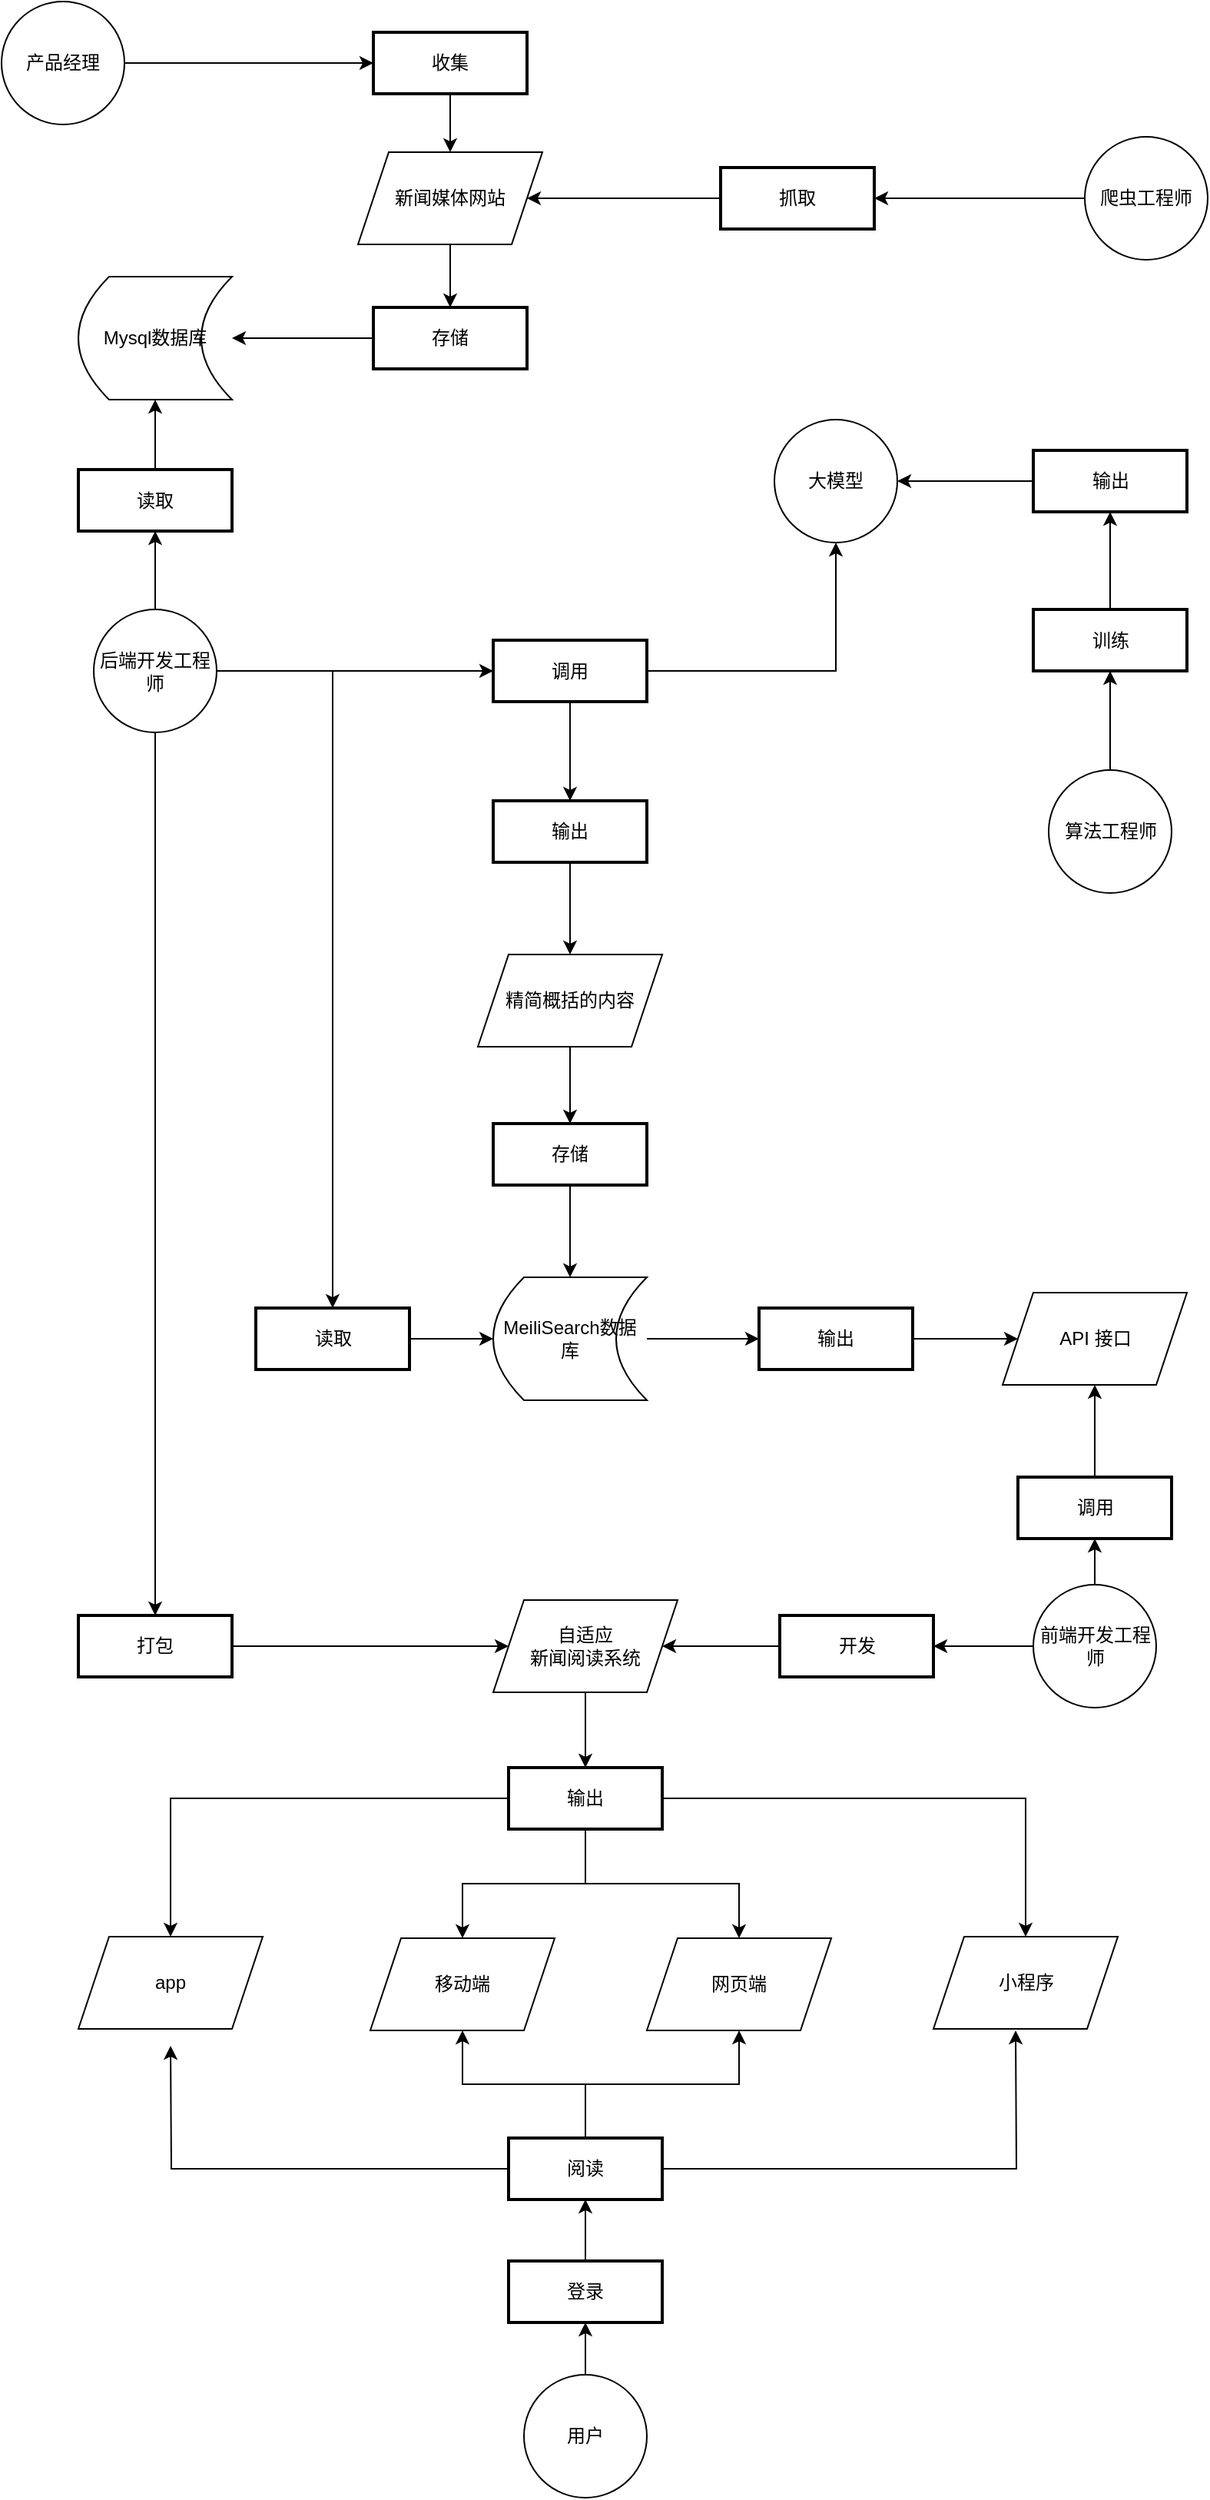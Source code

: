 <mxfile version="24.8.0">
  <diagram name="Page-1" id="edf60f1a-56cd-e834-aa8a-f176f3a09ee4">
    <mxGraphModel dx="1084" dy="919" grid="1" gridSize="10" guides="1" tooltips="1" connect="1" arrows="1" fold="1" page="1" pageScale="1" pageWidth="1100" pageHeight="850" background="none" math="0" shadow="0">
      <root>
        <mxCell id="0" />
        <mxCell id="1" parent="0" />
        <mxCell id="C-Q3ciUpYbMfR-4Uyct9-64" value="" style="edgeStyle=orthogonalEdgeStyle;rounded=0;orthogonalLoop=1;jettySize=auto;html=1;" edge="1" parent="1" source="C-Q3ciUpYbMfR-4Uyct9-5" target="C-Q3ciUpYbMfR-4Uyct9-29">
          <mxGeometry relative="1" as="geometry" />
        </mxCell>
        <mxCell id="C-Q3ciUpYbMfR-4Uyct9-5" value="输出" style="whiteSpace=wrap;strokeWidth=2;" vertex="1" parent="1">
          <mxGeometry x="901.5" y="332" width="100" height="40" as="geometry" />
        </mxCell>
        <mxCell id="C-Q3ciUpYbMfR-4Uyct9-52" value="" style="edgeStyle=orthogonalEdgeStyle;rounded=0;orthogonalLoop=1;jettySize=auto;html=1;" edge="1" parent="1" source="C-Q3ciUpYbMfR-4Uyct9-18" target="C-Q3ciUpYbMfR-4Uyct9-19">
          <mxGeometry relative="1" as="geometry" />
        </mxCell>
        <mxCell id="C-Q3ciUpYbMfR-4Uyct9-18" value="产品经理" style="ellipse;whiteSpace=wrap;html=1;aspect=fixed;" vertex="1" parent="1">
          <mxGeometry x="230" y="40" width="80" height="80" as="geometry" />
        </mxCell>
        <mxCell id="C-Q3ciUpYbMfR-4Uyct9-54" value="" style="edgeStyle=orthogonalEdgeStyle;rounded=0;orthogonalLoop=1;jettySize=auto;html=1;" edge="1" parent="1" source="C-Q3ciUpYbMfR-4Uyct9-19" target="C-Q3ciUpYbMfR-4Uyct9-20">
          <mxGeometry relative="1" as="geometry" />
        </mxCell>
        <mxCell id="C-Q3ciUpYbMfR-4Uyct9-19" value="收集" style="whiteSpace=wrap;strokeWidth=2;" vertex="1" parent="1">
          <mxGeometry x="472" y="60" width="100" height="40" as="geometry" />
        </mxCell>
        <mxCell id="C-Q3ciUpYbMfR-4Uyct9-55" value="" style="edgeStyle=orthogonalEdgeStyle;rounded=0;orthogonalLoop=1;jettySize=auto;html=1;" edge="1" parent="1" source="C-Q3ciUpYbMfR-4Uyct9-20" target="C-Q3ciUpYbMfR-4Uyct9-24">
          <mxGeometry relative="1" as="geometry" />
        </mxCell>
        <mxCell id="C-Q3ciUpYbMfR-4Uyct9-20" value="新闻媒体网站" style="shape=parallelogram;perimeter=parallelogramPerimeter;whiteSpace=wrap;html=1;fixedSize=1;" vertex="1" parent="1">
          <mxGeometry x="462" y="138" width="120" height="60" as="geometry" />
        </mxCell>
        <mxCell id="C-Q3ciUpYbMfR-4Uyct9-90" style="edgeStyle=orthogonalEdgeStyle;rounded=0;orthogonalLoop=1;jettySize=auto;html=1;entryDx=0;entryDy=0;" edge="1" parent="1" source="C-Q3ciUpYbMfR-4Uyct9-22" target="C-Q3ciUpYbMfR-4Uyct9-23">
          <mxGeometry relative="1" as="geometry">
            <mxPoint x="900" y="160" as="targetPoint" />
          </mxGeometry>
        </mxCell>
        <mxCell id="C-Q3ciUpYbMfR-4Uyct9-22" value="爬虫工程师" style="ellipse;whiteSpace=wrap;html=1;aspect=fixed;" vertex="1" parent="1">
          <mxGeometry x="935" y="128" width="80" height="80" as="geometry" />
        </mxCell>
        <mxCell id="C-Q3ciUpYbMfR-4Uyct9-53" value="" style="edgeStyle=orthogonalEdgeStyle;rounded=0;orthogonalLoop=1;jettySize=auto;html=1;" edge="1" parent="1" source="C-Q3ciUpYbMfR-4Uyct9-23" target="C-Q3ciUpYbMfR-4Uyct9-20">
          <mxGeometry relative="1" as="geometry" />
        </mxCell>
        <mxCell id="C-Q3ciUpYbMfR-4Uyct9-23" value="抓取" style="whiteSpace=wrap;strokeWidth=2;" vertex="1" parent="1">
          <mxGeometry x="698" y="148" width="100" height="40" as="geometry" />
        </mxCell>
        <mxCell id="C-Q3ciUpYbMfR-4Uyct9-56" value="" style="edgeStyle=orthogonalEdgeStyle;rounded=0;orthogonalLoop=1;jettySize=auto;html=1;" edge="1" parent="1" source="C-Q3ciUpYbMfR-4Uyct9-24" target="C-Q3ciUpYbMfR-4Uyct9-25">
          <mxGeometry relative="1" as="geometry" />
        </mxCell>
        <mxCell id="C-Q3ciUpYbMfR-4Uyct9-24" value="存储" style="whiteSpace=wrap;strokeWidth=2;" vertex="1" parent="1">
          <mxGeometry x="472" y="239" width="100" height="40" as="geometry" />
        </mxCell>
        <mxCell id="C-Q3ciUpYbMfR-4Uyct9-25" value="Mysql数据库" style="shape=dataStorage;whiteSpace=wrap;html=1;fixedSize=1;" vertex="1" parent="1">
          <mxGeometry x="280" y="219" width="100" height="80" as="geometry" />
        </mxCell>
        <mxCell id="C-Q3ciUpYbMfR-4Uyct9-59" value="" style="edgeStyle=orthogonalEdgeStyle;rounded=0;orthogonalLoop=1;jettySize=auto;html=1;" edge="1" parent="1" source="C-Q3ciUpYbMfR-4Uyct9-26" target="C-Q3ciUpYbMfR-4Uyct9-27">
          <mxGeometry relative="1" as="geometry" />
        </mxCell>
        <mxCell id="C-Q3ciUpYbMfR-4Uyct9-60" value="" style="edgeStyle=orthogonalEdgeStyle;rounded=0;orthogonalLoop=1;jettySize=auto;html=1;" edge="1" parent="1" source="C-Q3ciUpYbMfR-4Uyct9-26" target="C-Q3ciUpYbMfR-4Uyct9-28">
          <mxGeometry relative="1" as="geometry" />
        </mxCell>
        <mxCell id="C-Q3ciUpYbMfR-4Uyct9-93" style="edgeStyle=orthogonalEdgeStyle;rounded=0;orthogonalLoop=1;jettySize=auto;html=1;" edge="1" parent="1" source="C-Q3ciUpYbMfR-4Uyct9-26" target="C-Q3ciUpYbMfR-4Uyct9-35">
          <mxGeometry relative="1" as="geometry" />
        </mxCell>
        <mxCell id="C-Q3ciUpYbMfR-4Uyct9-99" style="edgeStyle=orthogonalEdgeStyle;rounded=0;orthogonalLoop=1;jettySize=auto;html=1;" edge="1" parent="1" source="C-Q3ciUpYbMfR-4Uyct9-26" target="C-Q3ciUpYbMfR-4Uyct9-42">
          <mxGeometry relative="1" as="geometry" />
        </mxCell>
        <mxCell id="C-Q3ciUpYbMfR-4Uyct9-26" value="后端开发工程师" style="ellipse;whiteSpace=wrap;html=1;aspect=fixed;" vertex="1" parent="1">
          <mxGeometry x="290" y="435.5" width="80" height="80" as="geometry" />
        </mxCell>
        <mxCell id="C-Q3ciUpYbMfR-4Uyct9-57" value="" style="edgeStyle=orthogonalEdgeStyle;rounded=0;orthogonalLoop=1;jettySize=auto;html=1;" edge="1" parent="1" source="C-Q3ciUpYbMfR-4Uyct9-27" target="C-Q3ciUpYbMfR-4Uyct9-25">
          <mxGeometry relative="1" as="geometry" />
        </mxCell>
        <mxCell id="C-Q3ciUpYbMfR-4Uyct9-27" value="读取" style="whiteSpace=wrap;strokeWidth=2;" vertex="1" parent="1">
          <mxGeometry x="280" y="344.5" width="100" height="40" as="geometry" />
        </mxCell>
        <mxCell id="C-Q3ciUpYbMfR-4Uyct9-61" value="" style="edgeStyle=orthogonalEdgeStyle;rounded=0;orthogonalLoop=1;jettySize=auto;html=1;" edge="1" parent="1" source="C-Q3ciUpYbMfR-4Uyct9-28" target="C-Q3ciUpYbMfR-4Uyct9-29">
          <mxGeometry relative="1" as="geometry" />
        </mxCell>
        <mxCell id="C-Q3ciUpYbMfR-4Uyct9-65" value="" style="edgeStyle=orthogonalEdgeStyle;rounded=0;orthogonalLoop=1;jettySize=auto;html=1;" edge="1" parent="1" source="C-Q3ciUpYbMfR-4Uyct9-28" target="C-Q3ciUpYbMfR-4Uyct9-36">
          <mxGeometry relative="1" as="geometry" />
        </mxCell>
        <mxCell id="C-Q3ciUpYbMfR-4Uyct9-28" value="调用" style="whiteSpace=wrap;strokeWidth=2;" vertex="1" parent="1">
          <mxGeometry x="550" y="455.5" width="100" height="40" as="geometry" />
        </mxCell>
        <mxCell id="C-Q3ciUpYbMfR-4Uyct9-29" value="大模型" style="ellipse;whiteSpace=wrap;html=1;aspect=fixed;" vertex="1" parent="1">
          <mxGeometry x="733" y="312" width="80" height="80" as="geometry" />
        </mxCell>
        <mxCell id="C-Q3ciUpYbMfR-4Uyct9-62" value="" style="edgeStyle=orthogonalEdgeStyle;rounded=0;orthogonalLoop=1;jettySize=auto;html=1;" edge="1" parent="1" source="C-Q3ciUpYbMfR-4Uyct9-30" target="C-Q3ciUpYbMfR-4Uyct9-31">
          <mxGeometry relative="1" as="geometry" />
        </mxCell>
        <mxCell id="C-Q3ciUpYbMfR-4Uyct9-30" value="算法工程师" style="ellipse;whiteSpace=wrap;html=1;aspect=fixed;" vertex="1" parent="1">
          <mxGeometry x="911.5" y="540" width="80" height="80" as="geometry" />
        </mxCell>
        <mxCell id="C-Q3ciUpYbMfR-4Uyct9-63" value="" style="edgeStyle=orthogonalEdgeStyle;rounded=0;orthogonalLoop=1;jettySize=auto;html=1;" edge="1" parent="1" source="C-Q3ciUpYbMfR-4Uyct9-31" target="C-Q3ciUpYbMfR-4Uyct9-5">
          <mxGeometry relative="1" as="geometry" />
        </mxCell>
        <mxCell id="C-Q3ciUpYbMfR-4Uyct9-31" value="训练" style="whiteSpace=wrap;strokeWidth=2;" vertex="1" parent="1">
          <mxGeometry x="901.5" y="435.5" width="100" height="40" as="geometry" />
        </mxCell>
        <mxCell id="C-Q3ciUpYbMfR-4Uyct9-67" value="" style="edgeStyle=orthogonalEdgeStyle;rounded=0;orthogonalLoop=1;jettySize=auto;html=1;" edge="1" parent="1" source="C-Q3ciUpYbMfR-4Uyct9-32" target="C-Q3ciUpYbMfR-4Uyct9-33">
          <mxGeometry relative="1" as="geometry" />
        </mxCell>
        <mxCell id="C-Q3ciUpYbMfR-4Uyct9-32" value="精简概括的内容" style="shape=parallelogram;perimeter=parallelogramPerimeter;whiteSpace=wrap;html=1;fixedSize=1;" vertex="1" parent="1">
          <mxGeometry x="540" y="660" width="120" height="60" as="geometry" />
        </mxCell>
        <mxCell id="C-Q3ciUpYbMfR-4Uyct9-68" value="" style="edgeStyle=orthogonalEdgeStyle;rounded=0;orthogonalLoop=1;jettySize=auto;html=1;" edge="1" parent="1" source="C-Q3ciUpYbMfR-4Uyct9-33" target="C-Q3ciUpYbMfR-4Uyct9-34">
          <mxGeometry relative="1" as="geometry" />
        </mxCell>
        <mxCell id="C-Q3ciUpYbMfR-4Uyct9-33" value="存储" style="whiteSpace=wrap;strokeWidth=2;" vertex="1" parent="1">
          <mxGeometry x="550" y="770" width="100" height="40" as="geometry" />
        </mxCell>
        <mxCell id="C-Q3ciUpYbMfR-4Uyct9-79" value="" style="edgeStyle=orthogonalEdgeStyle;rounded=0;orthogonalLoop=1;jettySize=auto;html=1;" edge="1" parent="1" source="C-Q3ciUpYbMfR-4Uyct9-34" target="C-Q3ciUpYbMfR-4Uyct9-71">
          <mxGeometry relative="1" as="geometry" />
        </mxCell>
        <mxCell id="C-Q3ciUpYbMfR-4Uyct9-34" value="MeiliSearch数据库" style="shape=dataStorage;whiteSpace=wrap;html=1;fixedSize=1;" vertex="1" parent="1">
          <mxGeometry x="550" y="870" width="100" height="80" as="geometry" />
        </mxCell>
        <mxCell id="C-Q3ciUpYbMfR-4Uyct9-98" value="" style="edgeStyle=orthogonalEdgeStyle;rounded=0;orthogonalLoop=1;jettySize=auto;html=1;" edge="1" parent="1" source="C-Q3ciUpYbMfR-4Uyct9-35" target="C-Q3ciUpYbMfR-4Uyct9-34">
          <mxGeometry relative="1" as="geometry" />
        </mxCell>
        <mxCell id="C-Q3ciUpYbMfR-4Uyct9-35" value="读取" style="whiteSpace=wrap;strokeWidth=2;" vertex="1" parent="1">
          <mxGeometry x="395.5" y="890" width="100" height="40" as="geometry" />
        </mxCell>
        <mxCell id="C-Q3ciUpYbMfR-4Uyct9-66" value="" style="edgeStyle=orthogonalEdgeStyle;rounded=0;orthogonalLoop=1;jettySize=auto;html=1;" edge="1" parent="1" source="C-Q3ciUpYbMfR-4Uyct9-36" target="C-Q3ciUpYbMfR-4Uyct9-32">
          <mxGeometry relative="1" as="geometry" />
        </mxCell>
        <mxCell id="C-Q3ciUpYbMfR-4Uyct9-36" value="输出" style="whiteSpace=wrap;strokeWidth=2;" vertex="1" parent="1">
          <mxGeometry x="550" y="560" width="100" height="40" as="geometry" />
        </mxCell>
        <mxCell id="C-Q3ciUpYbMfR-4Uyct9-37" value="API 接口" style="shape=parallelogram;perimeter=parallelogramPerimeter;whiteSpace=wrap;html=1;fixedSize=1;" vertex="1" parent="1">
          <mxGeometry x="881.5" y="880" width="120" height="60" as="geometry" />
        </mxCell>
        <mxCell id="C-Q3ciUpYbMfR-4Uyct9-74" value="" style="edgeStyle=orthogonalEdgeStyle;rounded=0;orthogonalLoop=1;jettySize=auto;html=1;" edge="1" parent="1" source="C-Q3ciUpYbMfR-4Uyct9-38" target="C-Q3ciUpYbMfR-4Uyct9-39">
          <mxGeometry relative="1" as="geometry" />
        </mxCell>
        <mxCell id="C-Q3ciUpYbMfR-4Uyct9-76" value="" style="edgeStyle=orthogonalEdgeStyle;rounded=0;orthogonalLoop=1;jettySize=auto;html=1;" edge="1" parent="1" source="C-Q3ciUpYbMfR-4Uyct9-38" target="C-Q3ciUpYbMfR-4Uyct9-40">
          <mxGeometry relative="1" as="geometry" />
        </mxCell>
        <mxCell id="C-Q3ciUpYbMfR-4Uyct9-38" value="前端开发工程师" style="ellipse;whiteSpace=wrap;html=1;aspect=fixed;" vertex="1" parent="1">
          <mxGeometry x="901.5" y="1070" width="80" height="80" as="geometry" />
        </mxCell>
        <mxCell id="C-Q3ciUpYbMfR-4Uyct9-75" value="" style="edgeStyle=orthogonalEdgeStyle;rounded=0;orthogonalLoop=1;jettySize=auto;html=1;" edge="1" parent="1" source="C-Q3ciUpYbMfR-4Uyct9-39" target="C-Q3ciUpYbMfR-4Uyct9-37">
          <mxGeometry relative="1" as="geometry" />
        </mxCell>
        <mxCell id="C-Q3ciUpYbMfR-4Uyct9-39" value="调用" style="whiteSpace=wrap;strokeWidth=2;" vertex="1" parent="1">
          <mxGeometry x="891.5" y="1000" width="100" height="40" as="geometry" />
        </mxCell>
        <mxCell id="C-Q3ciUpYbMfR-4Uyct9-77" value="" style="edgeStyle=orthogonalEdgeStyle;rounded=0;orthogonalLoop=1;jettySize=auto;html=1;" edge="1" parent="1" source="C-Q3ciUpYbMfR-4Uyct9-40" target="C-Q3ciUpYbMfR-4Uyct9-41">
          <mxGeometry relative="1" as="geometry" />
        </mxCell>
        <mxCell id="C-Q3ciUpYbMfR-4Uyct9-40" value="开发" style="whiteSpace=wrap;strokeWidth=2;" vertex="1" parent="1">
          <mxGeometry x="736.5" y="1090" width="100" height="40" as="geometry" />
        </mxCell>
        <mxCell id="C-Q3ciUpYbMfR-4Uyct9-87" value="" style="edgeStyle=orthogonalEdgeStyle;rounded=0;orthogonalLoop=1;jettySize=auto;html=1;" edge="1" parent="1" source="C-Q3ciUpYbMfR-4Uyct9-41" target="C-Q3ciUpYbMfR-4Uyct9-86">
          <mxGeometry relative="1" as="geometry" />
        </mxCell>
        <mxCell id="C-Q3ciUpYbMfR-4Uyct9-41" value="自适应&lt;br&gt;新闻阅读系统" style="shape=parallelogram;perimeter=parallelogramPerimeter;whiteSpace=wrap;html=1;fixedSize=1;" vertex="1" parent="1">
          <mxGeometry x="550" y="1080" width="120" height="60" as="geometry" />
        </mxCell>
        <mxCell id="C-Q3ciUpYbMfR-4Uyct9-81" value="" style="edgeStyle=orthogonalEdgeStyle;rounded=0;orthogonalLoop=1;jettySize=auto;html=1;" edge="1" parent="1" source="C-Q3ciUpYbMfR-4Uyct9-42" target="C-Q3ciUpYbMfR-4Uyct9-41">
          <mxGeometry relative="1" as="geometry" />
        </mxCell>
        <mxCell id="C-Q3ciUpYbMfR-4Uyct9-42" value="打包" style="whiteSpace=wrap;strokeWidth=2;" vertex="1" parent="1">
          <mxGeometry x="280" y="1090" width="100" height="40" as="geometry" />
        </mxCell>
        <mxCell id="C-Q3ciUpYbMfR-4Uyct9-100" value="" style="edgeStyle=orthogonalEdgeStyle;rounded=0;orthogonalLoop=1;jettySize=auto;html=1;" edge="1" parent="1" source="C-Q3ciUpYbMfR-4Uyct9-47" target="C-Q3ciUpYbMfR-4Uyct9-48">
          <mxGeometry relative="1" as="geometry" />
        </mxCell>
        <mxCell id="C-Q3ciUpYbMfR-4Uyct9-47" value="用户" style="ellipse;whiteSpace=wrap;html=1;aspect=fixed;" vertex="1" parent="1">
          <mxGeometry x="570" y="1584" width="80" height="80" as="geometry" />
        </mxCell>
        <mxCell id="C-Q3ciUpYbMfR-4Uyct9-101" value="" style="edgeStyle=orthogonalEdgeStyle;rounded=0;orthogonalLoop=1;jettySize=auto;html=1;" edge="1" parent="1" source="C-Q3ciUpYbMfR-4Uyct9-48" target="C-Q3ciUpYbMfR-4Uyct9-49">
          <mxGeometry relative="1" as="geometry" />
        </mxCell>
        <mxCell id="C-Q3ciUpYbMfR-4Uyct9-48" value="登录" style="whiteSpace=wrap;strokeWidth=2;" vertex="1" parent="1">
          <mxGeometry x="560" y="1510" width="100" height="40" as="geometry" />
        </mxCell>
        <mxCell id="C-Q3ciUpYbMfR-4Uyct9-102" style="edgeStyle=orthogonalEdgeStyle;rounded=0;orthogonalLoop=1;jettySize=auto;html=1;" edge="1" parent="1" source="C-Q3ciUpYbMfR-4Uyct9-49">
          <mxGeometry relative="1" as="geometry">
            <mxPoint x="340" y="1370" as="targetPoint" />
          </mxGeometry>
        </mxCell>
        <mxCell id="C-Q3ciUpYbMfR-4Uyct9-105" style="edgeStyle=orthogonalEdgeStyle;rounded=0;orthogonalLoop=1;jettySize=auto;html=1;" edge="1" parent="1" source="C-Q3ciUpYbMfR-4Uyct9-49">
          <mxGeometry relative="1" as="geometry">
            <mxPoint x="890" y="1360" as="targetPoint" />
          </mxGeometry>
        </mxCell>
        <mxCell id="C-Q3ciUpYbMfR-4Uyct9-49" value="阅读" style="whiteSpace=wrap;strokeWidth=2;" vertex="1" parent="1">
          <mxGeometry x="560" y="1430" width="100" height="40" as="geometry" />
        </mxCell>
        <mxCell id="C-Q3ciUpYbMfR-4Uyct9-73" value="" style="edgeStyle=orthogonalEdgeStyle;rounded=0;orthogonalLoop=1;jettySize=auto;html=1;" edge="1" parent="1" source="C-Q3ciUpYbMfR-4Uyct9-71" target="C-Q3ciUpYbMfR-4Uyct9-37">
          <mxGeometry relative="1" as="geometry" />
        </mxCell>
        <mxCell id="C-Q3ciUpYbMfR-4Uyct9-71" value="输出" style="whiteSpace=wrap;strokeWidth=2;" vertex="1" parent="1">
          <mxGeometry x="723" y="890" width="100" height="40" as="geometry" />
        </mxCell>
        <mxCell id="C-Q3ciUpYbMfR-4Uyct9-110" style="edgeStyle=orthogonalEdgeStyle;rounded=0;orthogonalLoop=1;jettySize=auto;html=1;" edge="1" parent="1" source="C-Q3ciUpYbMfR-4Uyct9-86" target="C-Q3ciUpYbMfR-4Uyct9-94">
          <mxGeometry relative="1" as="geometry" />
        </mxCell>
        <mxCell id="C-Q3ciUpYbMfR-4Uyct9-111" style="edgeStyle=orthogonalEdgeStyle;rounded=0;orthogonalLoop=1;jettySize=auto;html=1;entryDx=0;entryDy=0;" edge="1" parent="1" source="C-Q3ciUpYbMfR-4Uyct9-86" target="C-Q3ciUpYbMfR-4Uyct9-96">
          <mxGeometry relative="1" as="geometry" />
        </mxCell>
        <mxCell id="C-Q3ciUpYbMfR-4Uyct9-113" style="edgeStyle=orthogonalEdgeStyle;rounded=0;orthogonalLoop=1;jettySize=auto;html=1;entryDx=0;entryDy=0;" edge="1" parent="1" source="C-Q3ciUpYbMfR-4Uyct9-86" target="C-Q3ciUpYbMfR-4Uyct9-97">
          <mxGeometry relative="1" as="geometry" />
        </mxCell>
        <mxCell id="C-Q3ciUpYbMfR-4Uyct9-86" value="输出" style="whiteSpace=wrap;strokeWidth=2;" vertex="1" parent="1">
          <mxGeometry x="560" y="1189" width="100" height="40" as="geometry" />
        </mxCell>
        <mxCell id="C-Q3ciUpYbMfR-4Uyct9-94" value="app" style="shape=parallelogram;perimeter=parallelogramPerimeter;whiteSpace=wrap;html=1;fixedSize=1;" vertex="1" parent="1">
          <mxGeometry x="280" y="1299" width="120" height="60" as="geometry" />
        </mxCell>
        <mxCell id="C-Q3ciUpYbMfR-4Uyct9-95" value="移动端" style="shape=parallelogram;perimeter=parallelogramPerimeter;whiteSpace=wrap;html=1;fixedSize=1;" vertex="1" parent="1">
          <mxGeometry x="470" y="1300" width="120" height="60" as="geometry" />
        </mxCell>
        <mxCell id="C-Q3ciUpYbMfR-4Uyct9-96" value="小程序" style="shape=parallelogram;perimeter=parallelogramPerimeter;whiteSpace=wrap;html=1;fixedSize=1;" vertex="1" parent="1">
          <mxGeometry x="836.5" y="1299" width="120" height="60" as="geometry" />
        </mxCell>
        <mxCell id="C-Q3ciUpYbMfR-4Uyct9-97" value="网页端" style="shape=parallelogram;perimeter=parallelogramPerimeter;whiteSpace=wrap;html=1;fixedSize=1;" vertex="1" parent="1">
          <mxGeometry x="650" y="1300" width="120" height="60" as="geometry" />
        </mxCell>
        <mxCell id="C-Q3ciUpYbMfR-4Uyct9-103" style="edgeStyle=orthogonalEdgeStyle;rounded=0;orthogonalLoop=1;jettySize=auto;html=1;entryDx=0;entryDy=0;entryPerimeter=0;" edge="1" parent="1" source="C-Q3ciUpYbMfR-4Uyct9-49" target="C-Q3ciUpYbMfR-4Uyct9-95">
          <mxGeometry relative="1" as="geometry" />
        </mxCell>
        <mxCell id="C-Q3ciUpYbMfR-4Uyct9-104" style="edgeStyle=orthogonalEdgeStyle;rounded=0;orthogonalLoop=1;jettySize=auto;html=1;entryDx=0;entryDy=0;entryPerimeter=0;" edge="1" parent="1" source="C-Q3ciUpYbMfR-4Uyct9-49" target="C-Q3ciUpYbMfR-4Uyct9-97">
          <mxGeometry relative="1" as="geometry" />
        </mxCell>
        <mxCell id="C-Q3ciUpYbMfR-4Uyct9-112" style="edgeStyle=orthogonalEdgeStyle;rounded=0;orthogonalLoop=1;jettySize=auto;html=1;entryDx=0;entryDy=0;entryPerimeter=0;" edge="1" parent="1" source="C-Q3ciUpYbMfR-4Uyct9-86" target="C-Q3ciUpYbMfR-4Uyct9-95">
          <mxGeometry relative="1" as="geometry" />
        </mxCell>
      </root>
    </mxGraphModel>
  </diagram>
</mxfile>
